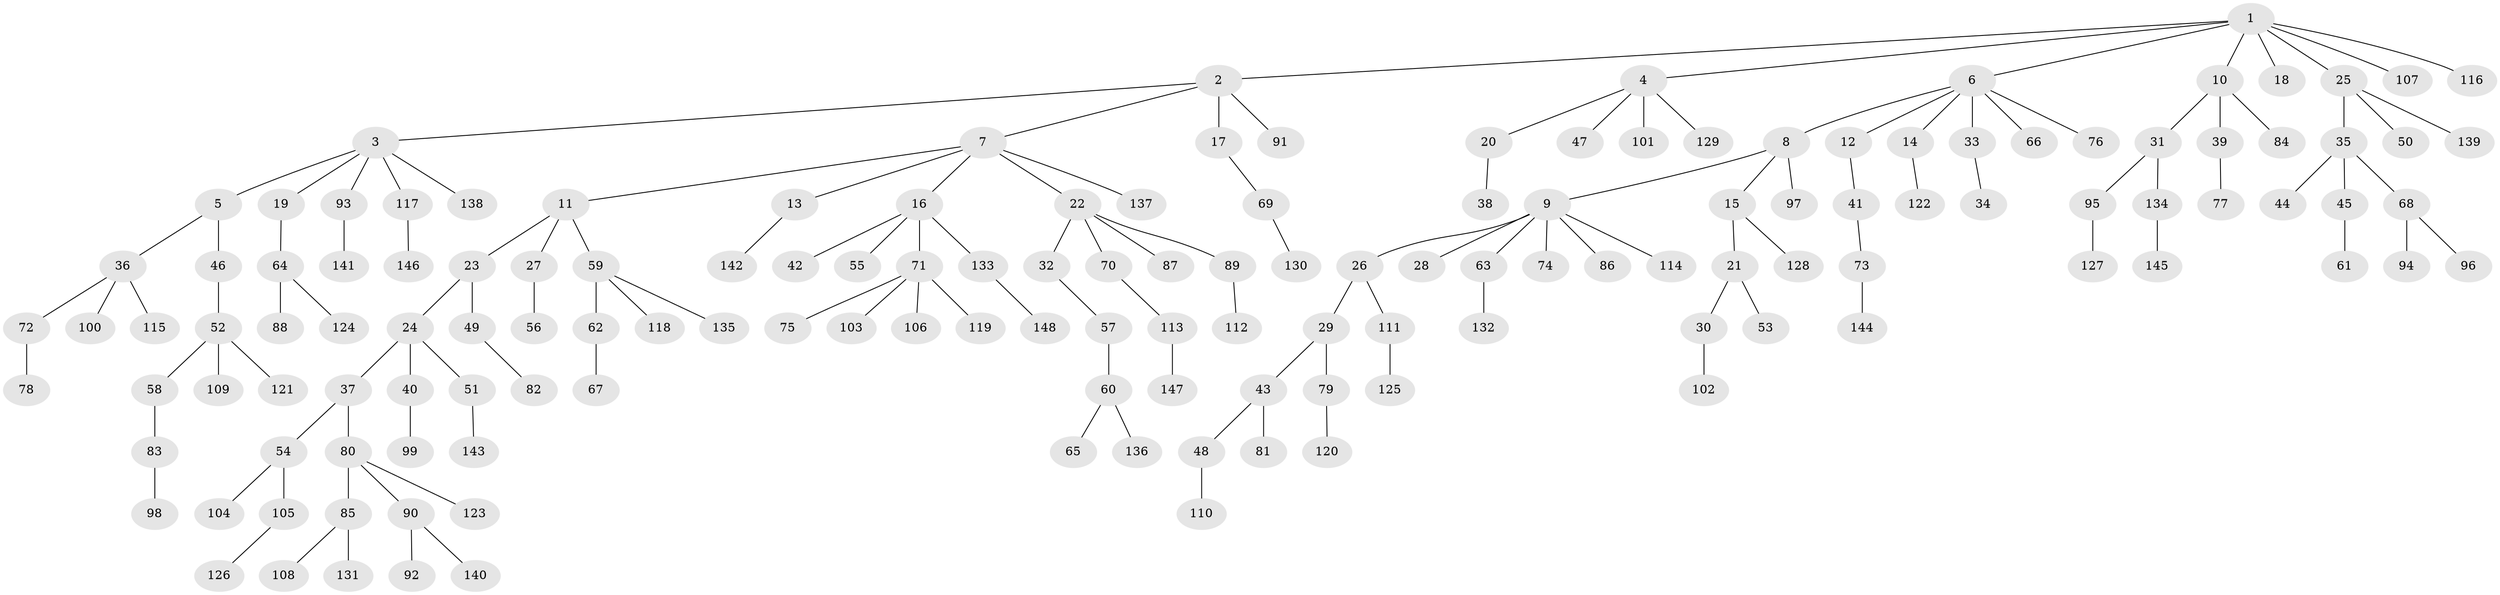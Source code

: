 // Generated by graph-tools (version 1.1) at 2025/15/03/09/25 04:15:24]
// undirected, 148 vertices, 147 edges
graph export_dot {
graph [start="1"]
  node [color=gray90,style=filled];
  1;
  2;
  3;
  4;
  5;
  6;
  7;
  8;
  9;
  10;
  11;
  12;
  13;
  14;
  15;
  16;
  17;
  18;
  19;
  20;
  21;
  22;
  23;
  24;
  25;
  26;
  27;
  28;
  29;
  30;
  31;
  32;
  33;
  34;
  35;
  36;
  37;
  38;
  39;
  40;
  41;
  42;
  43;
  44;
  45;
  46;
  47;
  48;
  49;
  50;
  51;
  52;
  53;
  54;
  55;
  56;
  57;
  58;
  59;
  60;
  61;
  62;
  63;
  64;
  65;
  66;
  67;
  68;
  69;
  70;
  71;
  72;
  73;
  74;
  75;
  76;
  77;
  78;
  79;
  80;
  81;
  82;
  83;
  84;
  85;
  86;
  87;
  88;
  89;
  90;
  91;
  92;
  93;
  94;
  95;
  96;
  97;
  98;
  99;
  100;
  101;
  102;
  103;
  104;
  105;
  106;
  107;
  108;
  109;
  110;
  111;
  112;
  113;
  114;
  115;
  116;
  117;
  118;
  119;
  120;
  121;
  122;
  123;
  124;
  125;
  126;
  127;
  128;
  129;
  130;
  131;
  132;
  133;
  134;
  135;
  136;
  137;
  138;
  139;
  140;
  141;
  142;
  143;
  144;
  145;
  146;
  147;
  148;
  1 -- 2;
  1 -- 4;
  1 -- 6;
  1 -- 10;
  1 -- 18;
  1 -- 25;
  1 -- 107;
  1 -- 116;
  2 -- 3;
  2 -- 7;
  2 -- 17;
  2 -- 91;
  3 -- 5;
  3 -- 19;
  3 -- 93;
  3 -- 117;
  3 -- 138;
  4 -- 20;
  4 -- 47;
  4 -- 101;
  4 -- 129;
  5 -- 36;
  5 -- 46;
  6 -- 8;
  6 -- 12;
  6 -- 14;
  6 -- 33;
  6 -- 66;
  6 -- 76;
  7 -- 11;
  7 -- 13;
  7 -- 16;
  7 -- 22;
  7 -- 137;
  8 -- 9;
  8 -- 15;
  8 -- 97;
  9 -- 26;
  9 -- 28;
  9 -- 63;
  9 -- 74;
  9 -- 86;
  9 -- 114;
  10 -- 31;
  10 -- 39;
  10 -- 84;
  11 -- 23;
  11 -- 27;
  11 -- 59;
  12 -- 41;
  13 -- 142;
  14 -- 122;
  15 -- 21;
  15 -- 128;
  16 -- 42;
  16 -- 55;
  16 -- 71;
  16 -- 133;
  17 -- 69;
  19 -- 64;
  20 -- 38;
  21 -- 30;
  21 -- 53;
  22 -- 32;
  22 -- 70;
  22 -- 87;
  22 -- 89;
  23 -- 24;
  23 -- 49;
  24 -- 37;
  24 -- 40;
  24 -- 51;
  25 -- 35;
  25 -- 50;
  25 -- 139;
  26 -- 29;
  26 -- 111;
  27 -- 56;
  29 -- 43;
  29 -- 79;
  30 -- 102;
  31 -- 95;
  31 -- 134;
  32 -- 57;
  33 -- 34;
  35 -- 44;
  35 -- 45;
  35 -- 68;
  36 -- 72;
  36 -- 100;
  36 -- 115;
  37 -- 54;
  37 -- 80;
  39 -- 77;
  40 -- 99;
  41 -- 73;
  43 -- 48;
  43 -- 81;
  45 -- 61;
  46 -- 52;
  48 -- 110;
  49 -- 82;
  51 -- 143;
  52 -- 58;
  52 -- 109;
  52 -- 121;
  54 -- 104;
  54 -- 105;
  57 -- 60;
  58 -- 83;
  59 -- 62;
  59 -- 118;
  59 -- 135;
  60 -- 65;
  60 -- 136;
  62 -- 67;
  63 -- 132;
  64 -- 88;
  64 -- 124;
  68 -- 94;
  68 -- 96;
  69 -- 130;
  70 -- 113;
  71 -- 75;
  71 -- 103;
  71 -- 106;
  71 -- 119;
  72 -- 78;
  73 -- 144;
  79 -- 120;
  80 -- 85;
  80 -- 90;
  80 -- 123;
  83 -- 98;
  85 -- 108;
  85 -- 131;
  89 -- 112;
  90 -- 92;
  90 -- 140;
  93 -- 141;
  95 -- 127;
  105 -- 126;
  111 -- 125;
  113 -- 147;
  117 -- 146;
  133 -- 148;
  134 -- 145;
}
